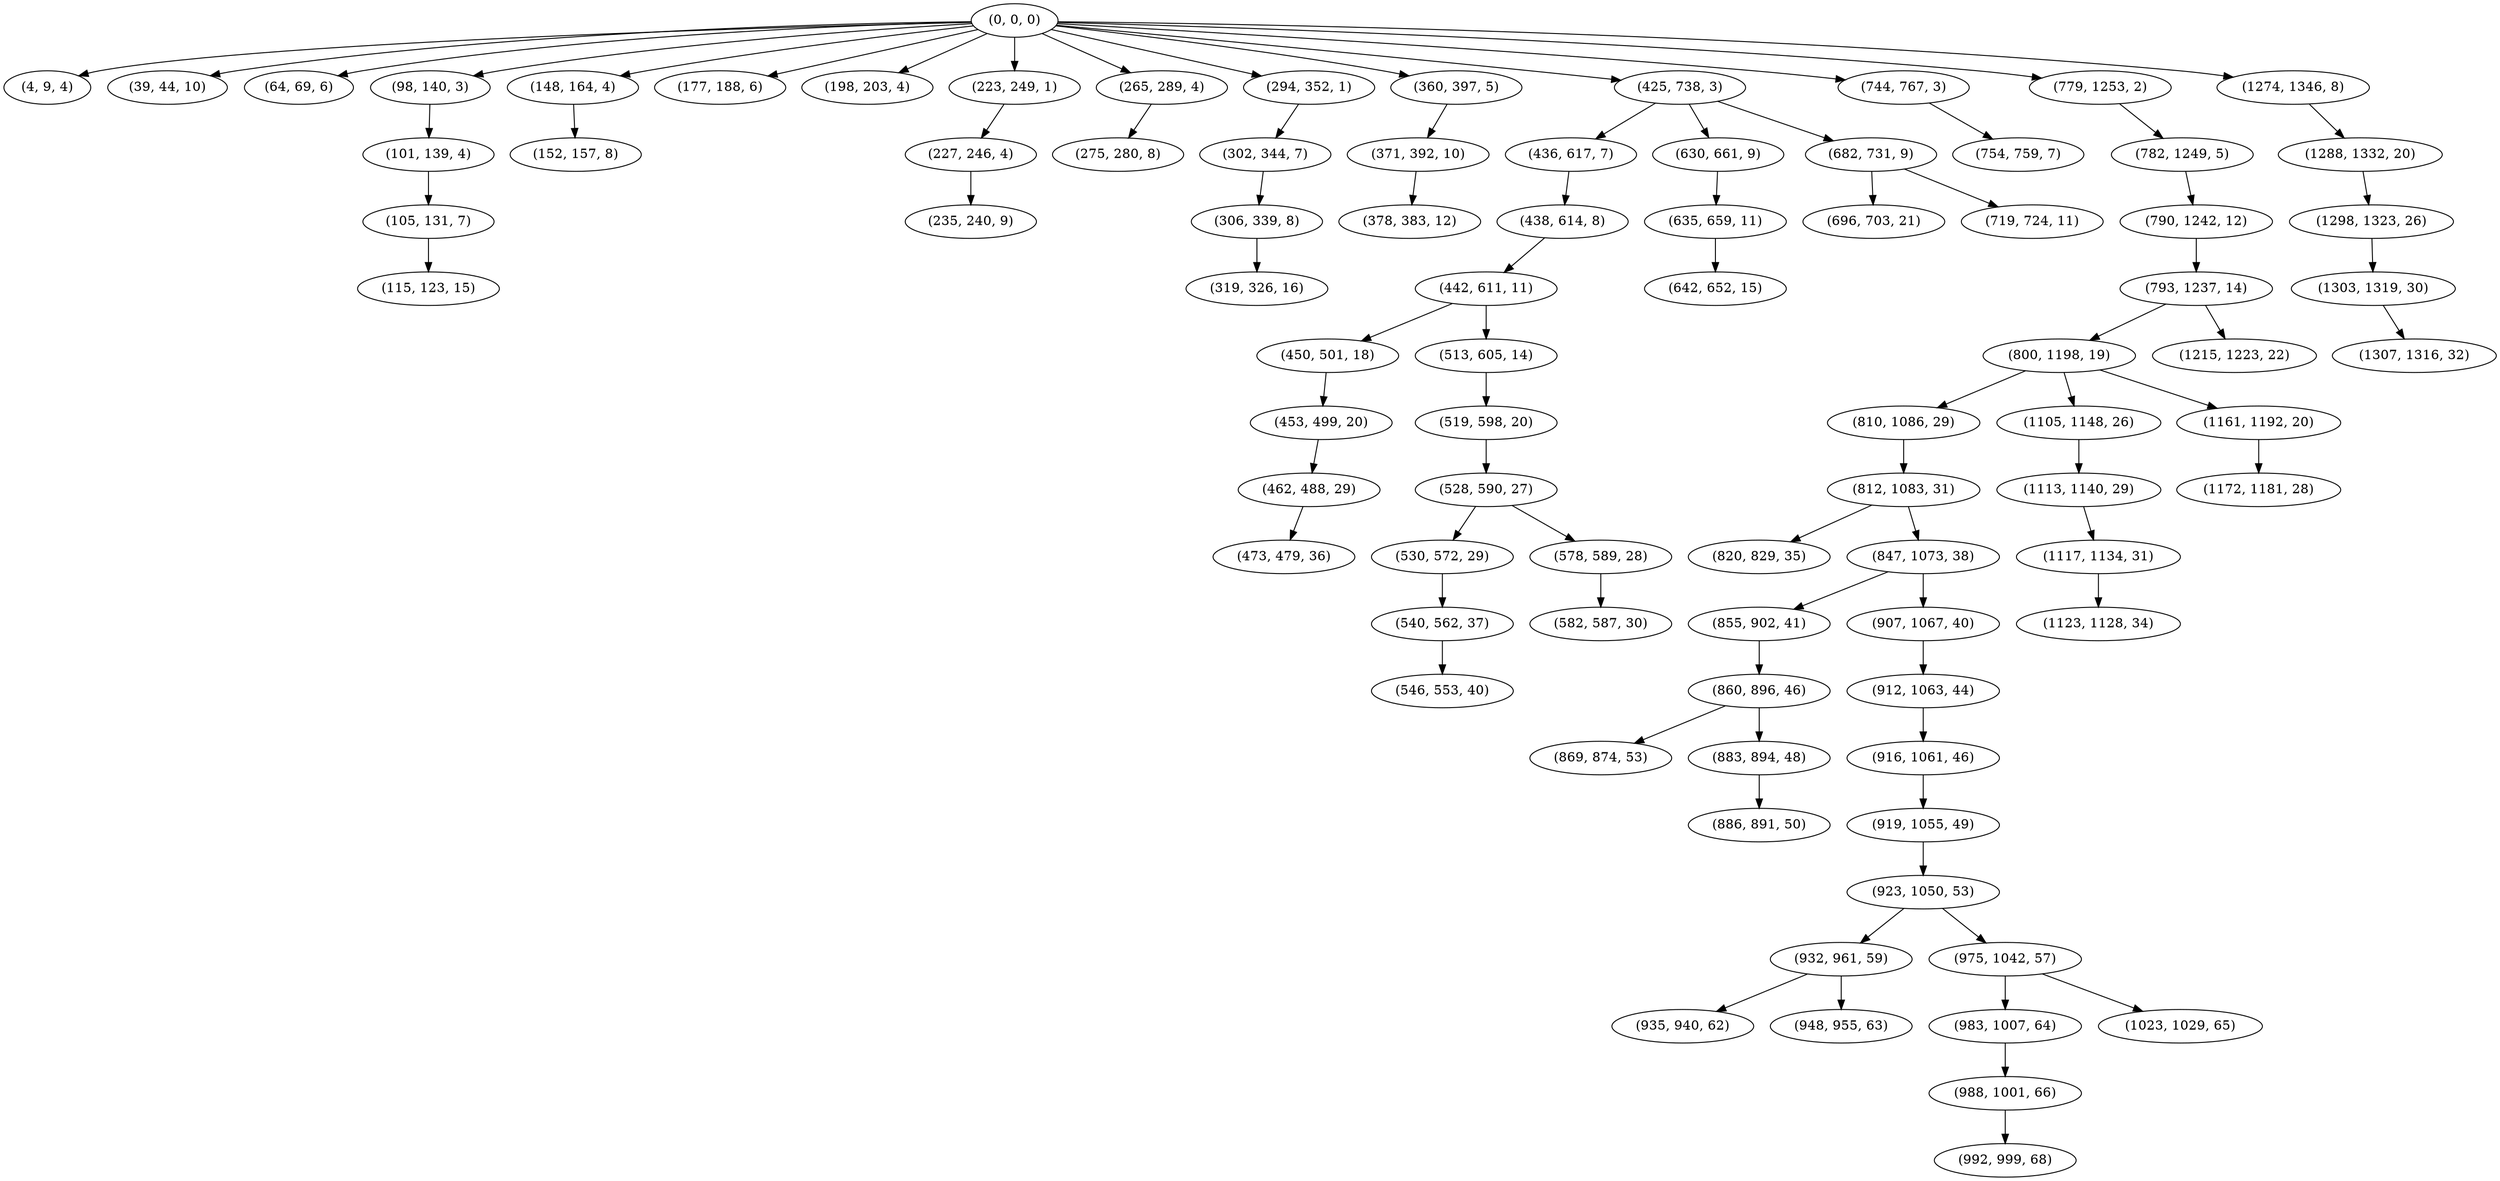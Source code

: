 digraph tree {
    "(0, 0, 0)";
    "(4, 9, 4)";
    "(39, 44, 10)";
    "(64, 69, 6)";
    "(98, 140, 3)";
    "(101, 139, 4)";
    "(105, 131, 7)";
    "(115, 123, 15)";
    "(148, 164, 4)";
    "(152, 157, 8)";
    "(177, 188, 6)";
    "(198, 203, 4)";
    "(223, 249, 1)";
    "(227, 246, 4)";
    "(235, 240, 9)";
    "(265, 289, 4)";
    "(275, 280, 8)";
    "(294, 352, 1)";
    "(302, 344, 7)";
    "(306, 339, 8)";
    "(319, 326, 16)";
    "(360, 397, 5)";
    "(371, 392, 10)";
    "(378, 383, 12)";
    "(425, 738, 3)";
    "(436, 617, 7)";
    "(438, 614, 8)";
    "(442, 611, 11)";
    "(450, 501, 18)";
    "(453, 499, 20)";
    "(462, 488, 29)";
    "(473, 479, 36)";
    "(513, 605, 14)";
    "(519, 598, 20)";
    "(528, 590, 27)";
    "(530, 572, 29)";
    "(540, 562, 37)";
    "(546, 553, 40)";
    "(578, 589, 28)";
    "(582, 587, 30)";
    "(630, 661, 9)";
    "(635, 659, 11)";
    "(642, 652, 15)";
    "(682, 731, 9)";
    "(696, 703, 21)";
    "(719, 724, 11)";
    "(744, 767, 3)";
    "(754, 759, 7)";
    "(779, 1253, 2)";
    "(782, 1249, 5)";
    "(790, 1242, 12)";
    "(793, 1237, 14)";
    "(800, 1198, 19)";
    "(810, 1086, 29)";
    "(812, 1083, 31)";
    "(820, 829, 35)";
    "(847, 1073, 38)";
    "(855, 902, 41)";
    "(860, 896, 46)";
    "(869, 874, 53)";
    "(883, 894, 48)";
    "(886, 891, 50)";
    "(907, 1067, 40)";
    "(912, 1063, 44)";
    "(916, 1061, 46)";
    "(919, 1055, 49)";
    "(923, 1050, 53)";
    "(932, 961, 59)";
    "(935, 940, 62)";
    "(948, 955, 63)";
    "(975, 1042, 57)";
    "(983, 1007, 64)";
    "(988, 1001, 66)";
    "(992, 999, 68)";
    "(1023, 1029, 65)";
    "(1105, 1148, 26)";
    "(1113, 1140, 29)";
    "(1117, 1134, 31)";
    "(1123, 1128, 34)";
    "(1161, 1192, 20)";
    "(1172, 1181, 28)";
    "(1215, 1223, 22)";
    "(1274, 1346, 8)";
    "(1288, 1332, 20)";
    "(1298, 1323, 26)";
    "(1303, 1319, 30)";
    "(1307, 1316, 32)";
    "(0, 0, 0)" -> "(4, 9, 4)";
    "(0, 0, 0)" -> "(39, 44, 10)";
    "(0, 0, 0)" -> "(64, 69, 6)";
    "(0, 0, 0)" -> "(98, 140, 3)";
    "(0, 0, 0)" -> "(148, 164, 4)";
    "(0, 0, 0)" -> "(177, 188, 6)";
    "(0, 0, 0)" -> "(198, 203, 4)";
    "(0, 0, 0)" -> "(223, 249, 1)";
    "(0, 0, 0)" -> "(265, 289, 4)";
    "(0, 0, 0)" -> "(294, 352, 1)";
    "(0, 0, 0)" -> "(360, 397, 5)";
    "(0, 0, 0)" -> "(425, 738, 3)";
    "(0, 0, 0)" -> "(744, 767, 3)";
    "(0, 0, 0)" -> "(779, 1253, 2)";
    "(0, 0, 0)" -> "(1274, 1346, 8)";
    "(98, 140, 3)" -> "(101, 139, 4)";
    "(101, 139, 4)" -> "(105, 131, 7)";
    "(105, 131, 7)" -> "(115, 123, 15)";
    "(148, 164, 4)" -> "(152, 157, 8)";
    "(223, 249, 1)" -> "(227, 246, 4)";
    "(227, 246, 4)" -> "(235, 240, 9)";
    "(265, 289, 4)" -> "(275, 280, 8)";
    "(294, 352, 1)" -> "(302, 344, 7)";
    "(302, 344, 7)" -> "(306, 339, 8)";
    "(306, 339, 8)" -> "(319, 326, 16)";
    "(360, 397, 5)" -> "(371, 392, 10)";
    "(371, 392, 10)" -> "(378, 383, 12)";
    "(425, 738, 3)" -> "(436, 617, 7)";
    "(425, 738, 3)" -> "(630, 661, 9)";
    "(425, 738, 3)" -> "(682, 731, 9)";
    "(436, 617, 7)" -> "(438, 614, 8)";
    "(438, 614, 8)" -> "(442, 611, 11)";
    "(442, 611, 11)" -> "(450, 501, 18)";
    "(442, 611, 11)" -> "(513, 605, 14)";
    "(450, 501, 18)" -> "(453, 499, 20)";
    "(453, 499, 20)" -> "(462, 488, 29)";
    "(462, 488, 29)" -> "(473, 479, 36)";
    "(513, 605, 14)" -> "(519, 598, 20)";
    "(519, 598, 20)" -> "(528, 590, 27)";
    "(528, 590, 27)" -> "(530, 572, 29)";
    "(528, 590, 27)" -> "(578, 589, 28)";
    "(530, 572, 29)" -> "(540, 562, 37)";
    "(540, 562, 37)" -> "(546, 553, 40)";
    "(578, 589, 28)" -> "(582, 587, 30)";
    "(630, 661, 9)" -> "(635, 659, 11)";
    "(635, 659, 11)" -> "(642, 652, 15)";
    "(682, 731, 9)" -> "(696, 703, 21)";
    "(682, 731, 9)" -> "(719, 724, 11)";
    "(744, 767, 3)" -> "(754, 759, 7)";
    "(779, 1253, 2)" -> "(782, 1249, 5)";
    "(782, 1249, 5)" -> "(790, 1242, 12)";
    "(790, 1242, 12)" -> "(793, 1237, 14)";
    "(793, 1237, 14)" -> "(800, 1198, 19)";
    "(793, 1237, 14)" -> "(1215, 1223, 22)";
    "(800, 1198, 19)" -> "(810, 1086, 29)";
    "(800, 1198, 19)" -> "(1105, 1148, 26)";
    "(800, 1198, 19)" -> "(1161, 1192, 20)";
    "(810, 1086, 29)" -> "(812, 1083, 31)";
    "(812, 1083, 31)" -> "(820, 829, 35)";
    "(812, 1083, 31)" -> "(847, 1073, 38)";
    "(847, 1073, 38)" -> "(855, 902, 41)";
    "(847, 1073, 38)" -> "(907, 1067, 40)";
    "(855, 902, 41)" -> "(860, 896, 46)";
    "(860, 896, 46)" -> "(869, 874, 53)";
    "(860, 896, 46)" -> "(883, 894, 48)";
    "(883, 894, 48)" -> "(886, 891, 50)";
    "(907, 1067, 40)" -> "(912, 1063, 44)";
    "(912, 1063, 44)" -> "(916, 1061, 46)";
    "(916, 1061, 46)" -> "(919, 1055, 49)";
    "(919, 1055, 49)" -> "(923, 1050, 53)";
    "(923, 1050, 53)" -> "(932, 961, 59)";
    "(923, 1050, 53)" -> "(975, 1042, 57)";
    "(932, 961, 59)" -> "(935, 940, 62)";
    "(932, 961, 59)" -> "(948, 955, 63)";
    "(975, 1042, 57)" -> "(983, 1007, 64)";
    "(975, 1042, 57)" -> "(1023, 1029, 65)";
    "(983, 1007, 64)" -> "(988, 1001, 66)";
    "(988, 1001, 66)" -> "(992, 999, 68)";
    "(1105, 1148, 26)" -> "(1113, 1140, 29)";
    "(1113, 1140, 29)" -> "(1117, 1134, 31)";
    "(1117, 1134, 31)" -> "(1123, 1128, 34)";
    "(1161, 1192, 20)" -> "(1172, 1181, 28)";
    "(1274, 1346, 8)" -> "(1288, 1332, 20)";
    "(1288, 1332, 20)" -> "(1298, 1323, 26)";
    "(1298, 1323, 26)" -> "(1303, 1319, 30)";
    "(1303, 1319, 30)" -> "(1307, 1316, 32)";
}
